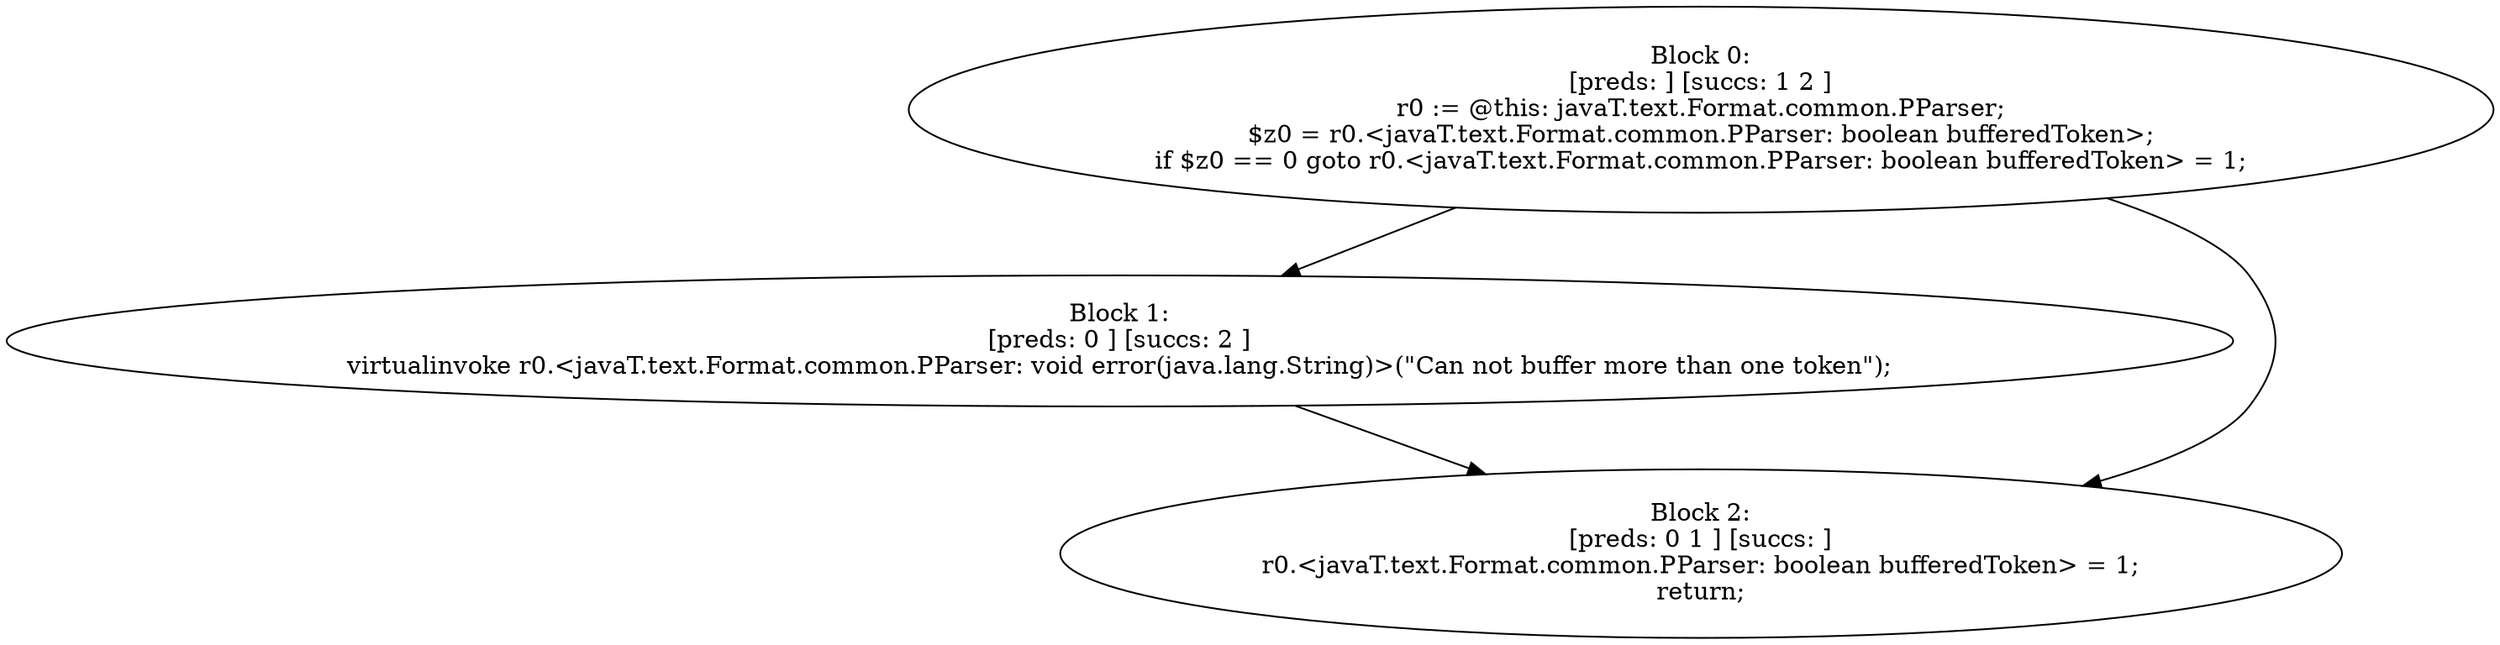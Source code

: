 digraph "unitGraph" {
    "Block 0:
[preds: ] [succs: 1 2 ]
r0 := @this: javaT.text.Format.common.PParser;
$z0 = r0.<javaT.text.Format.common.PParser: boolean bufferedToken>;
if $z0 == 0 goto r0.<javaT.text.Format.common.PParser: boolean bufferedToken> = 1;
"
    "Block 1:
[preds: 0 ] [succs: 2 ]
virtualinvoke r0.<javaT.text.Format.common.PParser: void error(java.lang.String)>(\"Can not buffer more than one token\");
"
    "Block 2:
[preds: 0 1 ] [succs: ]
r0.<javaT.text.Format.common.PParser: boolean bufferedToken> = 1;
return;
"
    "Block 0:
[preds: ] [succs: 1 2 ]
r0 := @this: javaT.text.Format.common.PParser;
$z0 = r0.<javaT.text.Format.common.PParser: boolean bufferedToken>;
if $z0 == 0 goto r0.<javaT.text.Format.common.PParser: boolean bufferedToken> = 1;
"->"Block 1:
[preds: 0 ] [succs: 2 ]
virtualinvoke r0.<javaT.text.Format.common.PParser: void error(java.lang.String)>(\"Can not buffer more than one token\");
";
    "Block 0:
[preds: ] [succs: 1 2 ]
r0 := @this: javaT.text.Format.common.PParser;
$z0 = r0.<javaT.text.Format.common.PParser: boolean bufferedToken>;
if $z0 == 0 goto r0.<javaT.text.Format.common.PParser: boolean bufferedToken> = 1;
"->"Block 2:
[preds: 0 1 ] [succs: ]
r0.<javaT.text.Format.common.PParser: boolean bufferedToken> = 1;
return;
";
    "Block 1:
[preds: 0 ] [succs: 2 ]
virtualinvoke r0.<javaT.text.Format.common.PParser: void error(java.lang.String)>(\"Can not buffer more than one token\");
"->"Block 2:
[preds: 0 1 ] [succs: ]
r0.<javaT.text.Format.common.PParser: boolean bufferedToken> = 1;
return;
";
}
